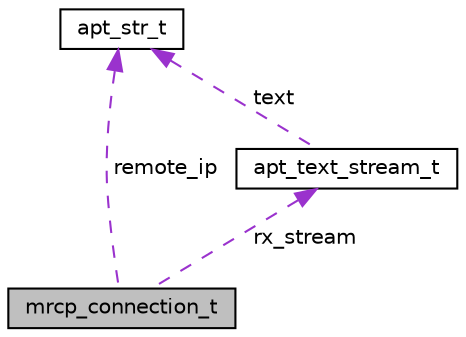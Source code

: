 digraph "mrcp_connection_t"
{
  edge [fontname="Helvetica",fontsize="10",labelfontname="Helvetica",labelfontsize="10"];
  node [fontname="Helvetica",fontsize="10",shape=record];
  Node1 [label="mrcp_connection_t",height=0.2,width=0.4,color="black", fillcolor="grey75", style="filled", fontcolor="black"];
  Node2 -> Node1 [dir="back",color="darkorchid3",fontsize="10",style="dashed",label=" remote_ip" ,fontname="Helvetica"];
  Node2 [label="apt_str_t",height=0.2,width=0.4,color="black", fillcolor="white", style="filled",URL="$structapt__str__t.html"];
  Node3 -> Node1 [dir="back",color="darkorchid3",fontsize="10",style="dashed",label=" rx_stream" ,fontname="Helvetica"];
  Node3 [label="apt_text_stream_t",height=0.2,width=0.4,color="black", fillcolor="white", style="filled",URL="$structapt__text__stream__t.html"];
  Node2 -> Node3 [dir="back",color="darkorchid3",fontsize="10",style="dashed",label=" text" ,fontname="Helvetica"];
}
